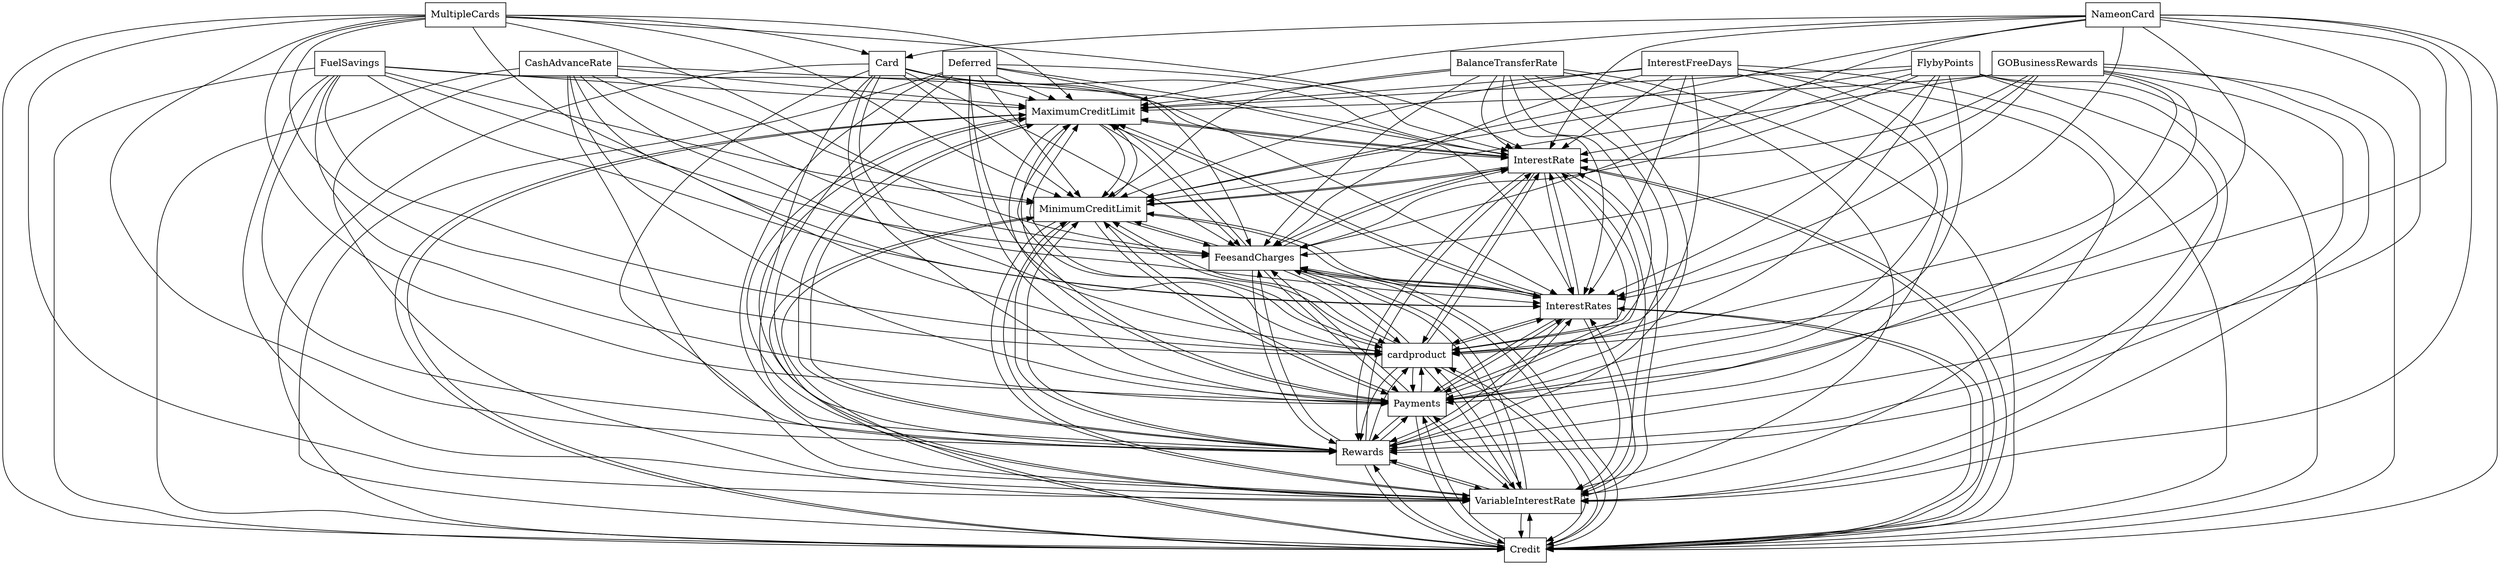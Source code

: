 digraph{
graph [rankdir=TB];
node [shape=box];
edge [arrowhead=normal];
0[label="MaximumCreditLimit",]
1[label="InterestRate",]
2[label="InterestFreeDays",]
3[label="FlybyPoints",]
4[label="CashAdvanceRate",]
5[label="Credit",]
6[label="FuelSavings",]
7[label="VariableInterestRate",]
8[label="Rewards",]
9[label="Payments",]
10[label="Deferred",]
11[label="BalanceTransferRate",]
12[label="cardproduct",]
13[label="NameonCard",]
14[label="InterestRates",]
15[label="MultipleCards",]
16[label="GOBusinessRewards",]
17[label="FeesandCharges",]
18[label="Card",]
19[label="MinimumCreditLimit",]
0->1[label="",]
0->5[label="",]
0->7[label="",]
0->8[label="",]
0->9[label="",]
0->12[label="",]
0->14[label="",]
0->17[label="",]
0->19[label="",]
1->0[label="",]
1->5[label="",]
1->7[label="",]
1->8[label="",]
1->9[label="",]
1->12[label="",]
1->14[label="",]
1->17[label="",]
1->19[label="",]
2->0[label="",]
2->1[label="",]
2->5[label="",]
2->7[label="",]
2->8[label="",]
2->9[label="",]
2->12[label="",]
2->14[label="",]
2->17[label="",]
2->19[label="",]
3->0[label="",]
3->1[label="",]
3->5[label="",]
3->7[label="",]
3->8[label="",]
3->9[label="",]
3->12[label="",]
3->14[label="",]
3->17[label="",]
3->19[label="",]
4->0[label="",]
4->1[label="",]
4->5[label="",]
4->7[label="",]
4->8[label="",]
4->9[label="",]
4->12[label="",]
4->14[label="",]
4->17[label="",]
4->19[label="",]
5->0[label="",]
5->1[label="",]
5->7[label="",]
5->8[label="",]
5->9[label="",]
5->12[label="",]
5->14[label="",]
5->17[label="",]
5->19[label="",]
6->0[label="",]
6->1[label="",]
6->5[label="",]
6->7[label="",]
6->8[label="",]
6->9[label="",]
6->12[label="",]
6->14[label="",]
6->17[label="",]
6->19[label="",]
7->0[label="",]
7->1[label="",]
7->5[label="",]
7->8[label="",]
7->9[label="",]
7->12[label="",]
7->14[label="",]
7->17[label="",]
7->19[label="",]
8->0[label="",]
8->1[label="",]
8->5[label="",]
8->7[label="",]
8->9[label="",]
8->12[label="",]
8->14[label="",]
8->17[label="",]
8->19[label="",]
9->0[label="",]
9->1[label="",]
9->5[label="",]
9->7[label="",]
9->8[label="",]
9->12[label="",]
9->14[label="",]
9->17[label="",]
9->19[label="",]
10->0[label="",]
10->1[label="",]
10->5[label="",]
10->7[label="",]
10->8[label="",]
10->9[label="",]
10->12[label="",]
10->14[label="",]
10->17[label="",]
10->19[label="",]
11->0[label="",]
11->1[label="",]
11->5[label="",]
11->7[label="",]
11->8[label="",]
11->9[label="",]
11->12[label="",]
11->14[label="",]
11->17[label="",]
11->19[label="",]
12->0[label="",]
12->1[label="",]
12->5[label="",]
12->7[label="",]
12->8[label="",]
12->9[label="",]
12->14[label="",]
12->17[label="",]
12->19[label="",]
13->0[label="",]
13->1[label="",]
13->5[label="",]
13->7[label="",]
13->8[label="",]
13->9[label="",]
13->12[label="",]
13->14[label="",]
13->17[label="",]
13->18[label="",]
13->19[label="",]
14->0[label="",]
14->1[label="",]
14->5[label="",]
14->7[label="",]
14->8[label="",]
14->9[label="",]
14->12[label="",]
14->17[label="",]
14->19[label="",]
15->0[label="",]
15->1[label="",]
15->5[label="",]
15->7[label="",]
15->8[label="",]
15->9[label="",]
15->12[label="",]
15->14[label="",]
15->17[label="",]
15->18[label="",]
15->19[label="",]
16->0[label="",]
16->1[label="",]
16->5[label="",]
16->7[label="",]
16->8[label="",]
16->9[label="",]
16->12[label="",]
16->14[label="",]
16->17[label="",]
16->19[label="",]
17->0[label="",]
17->1[label="",]
17->5[label="",]
17->7[label="",]
17->8[label="",]
17->9[label="",]
17->12[label="",]
17->14[label="",]
17->19[label="",]
18->0[label="",]
18->1[label="",]
18->5[label="",]
18->7[label="",]
18->8[label="",]
18->9[label="",]
18->12[label="",]
18->14[label="",]
18->17[label="",]
18->19[label="",]
19->0[label="",]
19->1[label="",]
19->5[label="",]
19->7[label="",]
19->8[label="",]
19->9[label="",]
19->12[label="",]
19->14[label="",]
19->17[label="",]
}
